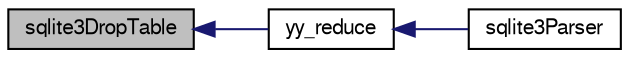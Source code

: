digraph "sqlite3DropTable"
{
  edge [fontname="FreeSans",fontsize="10",labelfontname="FreeSans",labelfontsize="10"];
  node [fontname="FreeSans",fontsize="10",shape=record];
  rankdir="LR";
  Node505110 [label="sqlite3DropTable",height=0.2,width=0.4,color="black", fillcolor="grey75", style="filled", fontcolor="black"];
  Node505110 -> Node505111 [dir="back",color="midnightblue",fontsize="10",style="solid",fontname="FreeSans"];
  Node505111 [label="yy_reduce",height=0.2,width=0.4,color="black", fillcolor="white", style="filled",URL="$sqlite3_8c.html#a7c419a9b25711c666a9a2449ef377f14"];
  Node505111 -> Node505112 [dir="back",color="midnightblue",fontsize="10",style="solid",fontname="FreeSans"];
  Node505112 [label="sqlite3Parser",height=0.2,width=0.4,color="black", fillcolor="white", style="filled",URL="$sqlite3_8c.html#a0327d71a5fabe0b6a343d78a2602e72a"];
}
